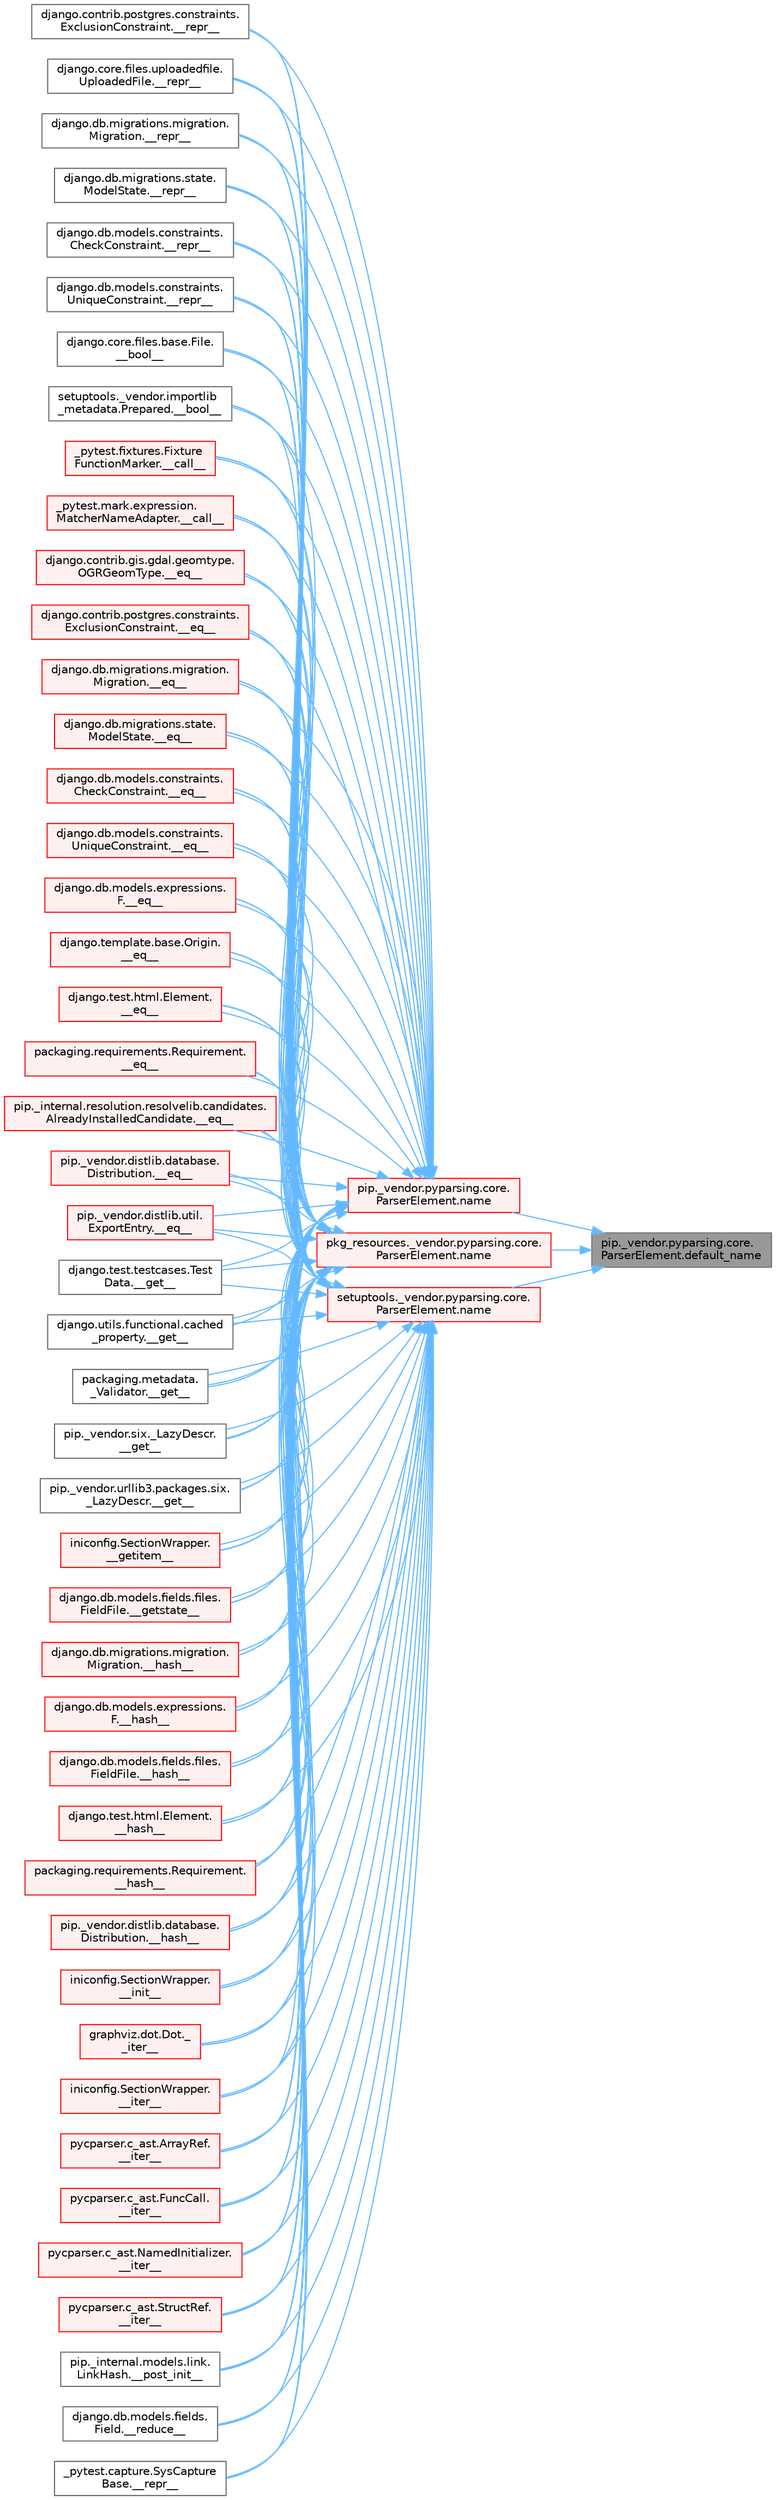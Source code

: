 digraph "pip._vendor.pyparsing.core.ParserElement.default_name"
{
 // LATEX_PDF_SIZE
  bgcolor="transparent";
  edge [fontname=Helvetica,fontsize=10,labelfontname=Helvetica,labelfontsize=10];
  node [fontname=Helvetica,fontsize=10,shape=box,height=0.2,width=0.4];
  rankdir="RL";
  Node1 [id="Node000001",label="pip._vendor.pyparsing.core.\lParserElement.default_name",height=0.2,width=0.4,color="gray40", fillcolor="grey60", style="filled", fontcolor="black",tooltip=" "];
  Node1 -> Node2 [id="edge1_Node000001_Node000002",dir="back",color="steelblue1",style="solid",tooltip=" "];
  Node2 [id="Node000002",label="pip._vendor.pyparsing.core.\lParserElement.name",height=0.2,width=0.4,color="red", fillcolor="#FFF0F0", style="filled",URL="$classpip_1_1__vendor_1_1pyparsing_1_1core_1_1_parser_element.html#ad7db196655f86eaadabd81c40af25717",tooltip=" "];
  Node2 -> Node3 [id="edge2_Node000002_Node000003",dir="back",color="steelblue1",style="solid",tooltip=" "];
  Node3 [id="Node000003",label="django.core.files.base.File.\l__bool__",height=0.2,width=0.4,color="grey40", fillcolor="white", style="filled",URL="$classdjango_1_1core_1_1files_1_1base_1_1_file.html#adf07dd46020c7160b2257d9e3da4bc43",tooltip=" "];
  Node2 -> Node4 [id="edge3_Node000002_Node000004",dir="back",color="steelblue1",style="solid",tooltip=" "];
  Node4 [id="Node000004",label="setuptools._vendor.importlib\l_metadata.Prepared.__bool__",height=0.2,width=0.4,color="grey40", fillcolor="white", style="filled",URL="$classsetuptools_1_1__vendor_1_1importlib__metadata_1_1_prepared.html#a0395661b38fe11742f24c0482962b913",tooltip=" "];
  Node2 -> Node5 [id="edge4_Node000002_Node000005",dir="back",color="steelblue1",style="solid",tooltip=" "];
  Node5 [id="Node000005",label="_pytest.fixtures.Fixture\lFunctionMarker.__call__",height=0.2,width=0.4,color="red", fillcolor="#FFF0F0", style="filled",URL="$class__pytest_1_1fixtures_1_1_fixture_function_marker.html#acc9c789cb8d19388b24d740159ba305d",tooltip=" "];
  Node2 -> Node8 [id="edge5_Node000002_Node000008",dir="back",color="steelblue1",style="solid",tooltip=" "];
  Node8 [id="Node000008",label="_pytest.mark.expression.\lMatcherNameAdapter.__call__",height=0.2,width=0.4,color="red", fillcolor="#FFF0F0", style="filled",URL="$class__pytest_1_1mark_1_1expression_1_1_matcher_name_adapter.html#a7ecd7564e2e67d5ac026d25db1466389",tooltip=" "];
  Node2 -> Node9 [id="edge6_Node000002_Node000009",dir="back",color="steelblue1",style="solid",tooltip=" "];
  Node9 [id="Node000009",label="django.contrib.gis.gdal.geomtype.\lOGRGeomType.__eq__",height=0.2,width=0.4,color="red", fillcolor="#FFF0F0", style="filled",URL="$classdjango_1_1contrib_1_1gis_1_1gdal_1_1geomtype_1_1_o_g_r_geom_type.html#a878253f899634c312b64add448108474",tooltip=" "];
  Node2 -> Node18 [id="edge7_Node000002_Node000018",dir="back",color="steelblue1",style="solid",tooltip=" "];
  Node18 [id="Node000018",label="django.contrib.postgres.constraints.\lExclusionConstraint.__eq__",height=0.2,width=0.4,color="red", fillcolor="#FFF0F0", style="filled",URL="$classdjango_1_1contrib_1_1postgres_1_1constraints_1_1_exclusion_constraint.html#af496d048323e51177e1239475f9fe47c",tooltip=" "];
  Node2 -> Node19 [id="edge8_Node000002_Node000019",dir="back",color="steelblue1",style="solid",tooltip=" "];
  Node19 [id="Node000019",label="django.db.migrations.migration.\lMigration.__eq__",height=0.2,width=0.4,color="red", fillcolor="#FFF0F0", style="filled",URL="$classdjango_1_1db_1_1migrations_1_1migration_1_1_migration.html#a0234090d18f01ee0a7a23b98a036ac79",tooltip=" "];
  Node2 -> Node20 [id="edge9_Node000002_Node000020",dir="back",color="steelblue1",style="solid",tooltip=" "];
  Node20 [id="Node000020",label="django.db.migrations.state.\lModelState.__eq__",height=0.2,width=0.4,color="red", fillcolor="#FFF0F0", style="filled",URL="$classdjango_1_1db_1_1migrations_1_1state_1_1_model_state.html#ae338faa36574cfa53f86dac5ac80176d",tooltip=" "];
  Node2 -> Node21 [id="edge10_Node000002_Node000021",dir="back",color="steelblue1",style="solid",tooltip=" "];
  Node21 [id="Node000021",label="django.db.models.constraints.\lCheckConstraint.__eq__",height=0.2,width=0.4,color="red", fillcolor="#FFF0F0", style="filled",URL="$classdjango_1_1db_1_1models_1_1constraints_1_1_check_constraint.html#a55875a553e53009967129f8b8a269475",tooltip=" "];
  Node2 -> Node22 [id="edge11_Node000002_Node000022",dir="back",color="steelblue1",style="solid",tooltip=" "];
  Node22 [id="Node000022",label="django.db.models.constraints.\lUniqueConstraint.__eq__",height=0.2,width=0.4,color="red", fillcolor="#FFF0F0", style="filled",URL="$classdjango_1_1db_1_1models_1_1constraints_1_1_unique_constraint.html#a1a877e5c6def4673a480b3fd44e3ad19",tooltip=" "];
  Node2 -> Node23 [id="edge12_Node000002_Node000023",dir="back",color="steelblue1",style="solid",tooltip=" "];
  Node23 [id="Node000023",label="django.db.models.expressions.\lF.__eq__",height=0.2,width=0.4,color="red", fillcolor="#FFF0F0", style="filled",URL="$classdjango_1_1db_1_1models_1_1expressions_1_1_f.html#ae5a4762383529ca2924f76683eede0d2",tooltip=" "];
  Node2 -> Node24 [id="edge13_Node000002_Node000024",dir="back",color="steelblue1",style="solid",tooltip=" "];
  Node24 [id="Node000024",label="django.template.base.Origin.\l__eq__",height=0.2,width=0.4,color="red", fillcolor="#FFF0F0", style="filled",URL="$classdjango_1_1template_1_1base_1_1_origin.html#aceaf6f15e79a904eef75db1caa454d5c",tooltip=" "];
  Node2 -> Node25 [id="edge14_Node000002_Node000025",dir="back",color="steelblue1",style="solid",tooltip=" "];
  Node25 [id="Node000025",label="django.test.html.Element.\l__eq__",height=0.2,width=0.4,color="red", fillcolor="#FFF0F0", style="filled",URL="$classdjango_1_1test_1_1html_1_1_element.html#a287e83f2ae4a6f13b9e00d7b70ee5d47",tooltip=" "];
  Node2 -> Node26 [id="edge15_Node000002_Node000026",dir="back",color="steelblue1",style="solid",tooltip=" "];
  Node26 [id="Node000026",label="packaging.requirements.Requirement.\l__eq__",height=0.2,width=0.4,color="red", fillcolor="#FFF0F0", style="filled",URL="$classpackaging_1_1requirements_1_1_requirement.html#ae285c586a0e8b9e700b0f5f25e2c2671",tooltip=" "];
  Node2 -> Node27 [id="edge16_Node000002_Node000027",dir="back",color="steelblue1",style="solid",tooltip=" "];
  Node27 [id="Node000027",label="pip._internal.resolution.resolvelib.candidates.\lAlreadyInstalledCandidate.__eq__",height=0.2,width=0.4,color="red", fillcolor="#FFF0F0", style="filled",URL="$classpip_1_1__internal_1_1resolution_1_1resolvelib_1_1candidates_1_1_already_installed_candidate.html#a94393be14236fb68b64ac2b9f1e89d53",tooltip=" "];
  Node2 -> Node28 [id="edge17_Node000002_Node000028",dir="back",color="steelblue1",style="solid",tooltip=" "];
  Node28 [id="Node000028",label="pip._vendor.distlib.database.\lDistribution.__eq__",height=0.2,width=0.4,color="red", fillcolor="#FFF0F0", style="filled",URL="$classpip_1_1__vendor_1_1distlib_1_1database_1_1_distribution.html#aba7030b239fad6f8faac6fcb9bec27c2",tooltip=" "];
  Node2 -> Node29 [id="edge18_Node000002_Node000029",dir="back",color="steelblue1",style="solid",tooltip=" "];
  Node29 [id="Node000029",label="pip._vendor.distlib.util.\lExportEntry.__eq__",height=0.2,width=0.4,color="red", fillcolor="#FFF0F0", style="filled",URL="$classpip_1_1__vendor_1_1distlib_1_1util_1_1_export_entry.html#a0fb0e6e2d6aa56973f97290b051c5709",tooltip=" "];
  Node2 -> Node30 [id="edge19_Node000002_Node000030",dir="back",color="steelblue1",style="solid",tooltip=" "];
  Node30 [id="Node000030",label="django.test.testcases.Test\lData.__get__",height=0.2,width=0.4,color="grey40", fillcolor="white", style="filled",URL="$classdjango_1_1test_1_1testcases_1_1_test_data.html#a6b90c1a9262cf266d34b5e5faa257454",tooltip=" "];
  Node2 -> Node31 [id="edge20_Node000002_Node000031",dir="back",color="steelblue1",style="solid",tooltip=" "];
  Node31 [id="Node000031",label="django.utils.functional.cached\l_property.__get__",height=0.2,width=0.4,color="grey40", fillcolor="white", style="filled",URL="$classdjango_1_1utils_1_1functional_1_1cached__property.html#aea06f0393fa1ebeb0e878b1df50e0ea6",tooltip=" "];
  Node2 -> Node32 [id="edge21_Node000002_Node000032",dir="back",color="steelblue1",style="solid",tooltip=" "];
  Node32 [id="Node000032",label="packaging.metadata.\l_Validator.__get__",height=0.2,width=0.4,color="grey40", fillcolor="white", style="filled",URL="$classpackaging_1_1metadata_1_1___validator.html#aee57fdc6ee4e64af0551e761a2339d22",tooltip=" "];
  Node2 -> Node33 [id="edge22_Node000002_Node000033",dir="back",color="steelblue1",style="solid",tooltip=" "];
  Node33 [id="Node000033",label="pip._vendor.six._LazyDescr.\l__get__",height=0.2,width=0.4,color="grey40", fillcolor="white", style="filled",URL="$classpip_1_1__vendor_1_1six_1_1___lazy_descr.html#aeb559285af794a2be524d8e532244a3e",tooltip=" "];
  Node2 -> Node34 [id="edge23_Node000002_Node000034",dir="back",color="steelblue1",style="solid",tooltip=" "];
  Node34 [id="Node000034",label="pip._vendor.urllib3.packages.six.\l_LazyDescr.__get__",height=0.2,width=0.4,color="grey40", fillcolor="white", style="filled",URL="$classpip_1_1__vendor_1_1urllib3_1_1packages_1_1six_1_1___lazy_descr.html#a08ccd0501dd1c57d35df463db038355d",tooltip=" "];
  Node2 -> Node35 [id="edge24_Node000002_Node000035",dir="back",color="steelblue1",style="solid",tooltip=" "];
  Node35 [id="Node000035",label="iniconfig.SectionWrapper.\l__getitem__",height=0.2,width=0.4,color="red", fillcolor="#FFF0F0", style="filled",URL="$classiniconfig_1_1_section_wrapper.html#a3fc976958f26ef38b05fa3a8e6df2a4e",tooltip=" "];
  Node2 -> Node969 [id="edge25_Node000002_Node000969",dir="back",color="steelblue1",style="solid",tooltip=" "];
  Node969 [id="Node000969",label="django.db.models.fields.files.\lFieldFile.__getstate__",height=0.2,width=0.4,color="red", fillcolor="#FFF0F0", style="filled",URL="$classdjango_1_1db_1_1models_1_1fields_1_1files_1_1_field_file.html#abe72652d5f16633f345ef032fd8e3b5c",tooltip=" "];
  Node2 -> Node971 [id="edge26_Node000002_Node000971",dir="back",color="steelblue1",style="solid",tooltip=" "];
  Node971 [id="Node000971",label="django.db.migrations.migration.\lMigration.__hash__",height=0.2,width=0.4,color="red", fillcolor="#FFF0F0", style="filled",URL="$classdjango_1_1db_1_1migrations_1_1migration_1_1_migration.html#aae8f7f62ce57be42f7b5af2e49edf919",tooltip=" "];
  Node2 -> Node972 [id="edge27_Node000002_Node000972",dir="back",color="steelblue1",style="solid",tooltip=" "];
  Node972 [id="Node000972",label="django.db.models.expressions.\lF.__hash__",height=0.2,width=0.4,color="red", fillcolor="#FFF0F0", style="filled",URL="$classdjango_1_1db_1_1models_1_1expressions_1_1_f.html#a6431516addfd350b0b6ed0e51165f7c1",tooltip=" "];
  Node2 -> Node973 [id="edge28_Node000002_Node000973",dir="back",color="steelblue1",style="solid",tooltip=" "];
  Node973 [id="Node000973",label="django.db.models.fields.files.\lFieldFile.__hash__",height=0.2,width=0.4,color="red", fillcolor="#FFF0F0", style="filled",URL="$classdjango_1_1db_1_1models_1_1fields_1_1files_1_1_field_file.html#a3d0916f2296d973216a37e30a933c401",tooltip=" "];
  Node2 -> Node974 [id="edge29_Node000002_Node000974",dir="back",color="steelblue1",style="solid",tooltip=" "];
  Node974 [id="Node000974",label="django.test.html.Element.\l__hash__",height=0.2,width=0.4,color="red", fillcolor="#FFF0F0", style="filled",URL="$classdjango_1_1test_1_1html_1_1_element.html#a9e783fdad624f8860a95fe7662ea85f3",tooltip=" "];
  Node2 -> Node975 [id="edge30_Node000002_Node000975",dir="back",color="steelblue1",style="solid",tooltip=" "];
  Node975 [id="Node000975",label="packaging.requirements.Requirement.\l__hash__",height=0.2,width=0.4,color="red", fillcolor="#FFF0F0", style="filled",URL="$classpackaging_1_1requirements_1_1_requirement.html#a69426ed6e3cc347033b3096195023bfc",tooltip=" "];
  Node2 -> Node976 [id="edge31_Node000002_Node000976",dir="back",color="steelblue1",style="solid",tooltip=" "];
  Node976 [id="Node000976",label="pip._vendor.distlib.database.\lDistribution.__hash__",height=0.2,width=0.4,color="red", fillcolor="#FFF0F0", style="filled",URL="$classpip_1_1__vendor_1_1distlib_1_1database_1_1_distribution.html#af9d117c9909f8cbf07f12c723b145c3b",tooltip=" "];
  Node2 -> Node977 [id="edge32_Node000002_Node000977",dir="back",color="steelblue1",style="solid",tooltip=" "];
  Node977 [id="Node000977",label="iniconfig.SectionWrapper.\l__init__",height=0.2,width=0.4,color="red", fillcolor="#FFF0F0", style="filled",URL="$classiniconfig_1_1_section_wrapper.html#ac789fd178fa19b9e39994b6f79265620",tooltip=" "];
  Node2 -> Node978 [id="edge33_Node000002_Node000978",dir="back",color="steelblue1",style="solid",tooltip=" "];
  Node978 [id="Node000978",label="graphviz.dot.Dot._\l_iter__",height=0.2,width=0.4,color="red", fillcolor="#FFF0F0", style="filled",URL="$classgraphviz_1_1dot_1_1_dot.html#ad581ae397ceb7e0bef9698433ce3a2a4",tooltip=" "];
  Node2 -> Node979 [id="edge34_Node000002_Node000979",dir="back",color="steelblue1",style="solid",tooltip=" "];
  Node979 [id="Node000979",label="iniconfig.SectionWrapper.\l__iter__",height=0.2,width=0.4,color="red", fillcolor="#FFF0F0", style="filled",URL="$classiniconfig_1_1_section_wrapper.html#a7cd33b3569c0daafd76e11dcaf5bfdf2",tooltip=" "];
  Node2 -> Node980 [id="edge35_Node000002_Node000980",dir="back",color="steelblue1",style="solid",tooltip=" "];
  Node980 [id="Node000980",label="pycparser.c_ast.ArrayRef.\l__iter__",height=0.2,width=0.4,color="red", fillcolor="#FFF0F0", style="filled",URL="$classpycparser_1_1c__ast_1_1_array_ref.html#a1a69033eb783e23c22da33fe4f791b6d",tooltip=" "];
  Node2 -> Node981 [id="edge36_Node000002_Node000981",dir="back",color="steelblue1",style="solid",tooltip=" "];
  Node981 [id="Node000981",label="pycparser.c_ast.FuncCall.\l__iter__",height=0.2,width=0.4,color="red", fillcolor="#FFF0F0", style="filled",URL="$classpycparser_1_1c__ast_1_1_func_call.html#af6a1cc2e46c11f1e12f06f9e2de94fd5",tooltip=" "];
  Node2 -> Node982 [id="edge37_Node000002_Node000982",dir="back",color="steelblue1",style="solid",tooltip=" "];
  Node982 [id="Node000982",label="pycparser.c_ast.NamedInitializer.\l__iter__",height=0.2,width=0.4,color="red", fillcolor="#FFF0F0", style="filled",URL="$classpycparser_1_1c__ast_1_1_named_initializer.html#ae4d6e91327cfec771f7a0579cfb7d235",tooltip=" "];
  Node2 -> Node983 [id="edge38_Node000002_Node000983",dir="back",color="steelblue1",style="solid",tooltip=" "];
  Node983 [id="Node000983",label="pycparser.c_ast.StructRef.\l__iter__",height=0.2,width=0.4,color="red", fillcolor="#FFF0F0", style="filled",URL="$classpycparser_1_1c__ast_1_1_struct_ref.html#adc730771fdefc02f37b63af08abc8a74",tooltip=" "];
  Node2 -> Node984 [id="edge39_Node000002_Node000984",dir="back",color="steelblue1",style="solid",tooltip=" "];
  Node984 [id="Node000984",label="pip._internal.models.link.\lLinkHash.__post_init__",height=0.2,width=0.4,color="grey40", fillcolor="white", style="filled",URL="$classpip_1_1__internal_1_1models_1_1link_1_1_link_hash.html#ab5f65bc8f56bb0c7792cd375989032bc",tooltip=" "];
  Node2 -> Node985 [id="edge40_Node000002_Node000985",dir="back",color="steelblue1",style="solid",tooltip=" "];
  Node985 [id="Node000985",label="django.db.models.fields.\lField.__reduce__",height=0.2,width=0.4,color="grey40", fillcolor="white", style="filled",URL="$classdjango_1_1db_1_1models_1_1fields_1_1_field.html#af288ea77bf31d6b7a738396bdc88d22d",tooltip=" "];
  Node2 -> Node986 [id="edge41_Node000002_Node000986",dir="back",color="steelblue1",style="solid",tooltip=" "];
  Node986 [id="Node000986",label="_pytest.capture.SysCapture\lBase.__repr__",height=0.2,width=0.4,color="grey40", fillcolor="white", style="filled",URL="$class__pytest_1_1capture_1_1_sys_capture_base.html#abfe2012f2a8841c51848da2d06ccb2d6",tooltip=" "];
  Node2 -> Node491 [id="edge42_Node000002_Node000491",dir="back",color="steelblue1",style="solid",tooltip=" "];
  Node491 [id="Node000491",label="django.contrib.postgres.constraints.\lExclusionConstraint.__repr__",height=0.2,width=0.4,color="grey40", fillcolor="white", style="filled",URL="$classdjango_1_1contrib_1_1postgres_1_1constraints_1_1_exclusion_constraint.html#a0771594ced240daa3e783f821d28adb5",tooltip=" "];
  Node2 -> Node987 [id="edge43_Node000002_Node000987",dir="back",color="steelblue1",style="solid",tooltip=" "];
  Node987 [id="Node000987",label="django.core.files.uploadedfile.\lUploadedFile.__repr__",height=0.2,width=0.4,color="grey40", fillcolor="white", style="filled",URL="$classdjango_1_1core_1_1files_1_1uploadedfile_1_1_uploaded_file.html#a0ce18993b41ac813512e64e46da52cb0",tooltip=" "];
  Node2 -> Node988 [id="edge44_Node000002_Node000988",dir="back",color="steelblue1",style="solid",tooltip=" "];
  Node988 [id="Node000988",label="django.db.migrations.migration.\lMigration.__repr__",height=0.2,width=0.4,color="grey40", fillcolor="white", style="filled",URL="$classdjango_1_1db_1_1migrations_1_1migration_1_1_migration.html#a14a7c4cecb60a4c4cbaaa284669c42c8",tooltip=" "];
  Node2 -> Node989 [id="edge45_Node000002_Node000989",dir="back",color="steelblue1",style="solid",tooltip=" "];
  Node989 [id="Node000989",label="django.db.migrations.state.\lModelState.__repr__",height=0.2,width=0.4,color="grey40", fillcolor="white", style="filled",URL="$classdjango_1_1db_1_1migrations_1_1state_1_1_model_state.html#a0045bbb7deecc184067c91dcf81c5d93",tooltip=" "];
  Node2 -> Node773 [id="edge46_Node000002_Node000773",dir="back",color="steelblue1",style="solid",tooltip=" "];
  Node773 [id="Node000773",label="django.db.models.constraints.\lCheckConstraint.__repr__",height=0.2,width=0.4,color="grey40", fillcolor="white", style="filled",URL="$classdjango_1_1db_1_1models_1_1constraints_1_1_check_constraint.html#a5ee1e990e7235f77706fa7da45651b5f",tooltip=" "];
  Node2 -> Node492 [id="edge47_Node000002_Node000492",dir="back",color="steelblue1",style="solid",tooltip=" "];
  Node492 [id="Node000492",label="django.db.models.constraints.\lUniqueConstraint.__repr__",height=0.2,width=0.4,color="grey40", fillcolor="white", style="filled",URL="$classdjango_1_1db_1_1models_1_1constraints_1_1_unique_constraint.html#a182454ed288d36d2033f34e2442e63b6",tooltip=" "];
  Node1 -> Node2329 [id="edge48_Node000001_Node002329",dir="back",color="steelblue1",style="solid",tooltip=" "];
  Node2329 [id="Node002329",label="pkg_resources._vendor.pyparsing.core.\lParserElement.name",height=0.2,width=0.4,color="red", fillcolor="#FFF0F0", style="filled",URL="$classpkg__resources_1_1__vendor_1_1pyparsing_1_1core_1_1_parser_element.html#abf3887f5a60cd87875ad9ce57ba0ec6a",tooltip=" "];
  Node2329 -> Node3 [id="edge49_Node002329_Node000003",dir="back",color="steelblue1",style="solid",tooltip=" "];
  Node2329 -> Node4 [id="edge50_Node002329_Node000004",dir="back",color="steelblue1",style="solid",tooltip=" "];
  Node2329 -> Node5 [id="edge51_Node002329_Node000005",dir="back",color="steelblue1",style="solid",tooltip=" "];
  Node2329 -> Node8 [id="edge52_Node002329_Node000008",dir="back",color="steelblue1",style="solid",tooltip=" "];
  Node2329 -> Node9 [id="edge53_Node002329_Node000009",dir="back",color="steelblue1",style="solid",tooltip=" "];
  Node2329 -> Node18 [id="edge54_Node002329_Node000018",dir="back",color="steelblue1",style="solid",tooltip=" "];
  Node2329 -> Node19 [id="edge55_Node002329_Node000019",dir="back",color="steelblue1",style="solid",tooltip=" "];
  Node2329 -> Node20 [id="edge56_Node002329_Node000020",dir="back",color="steelblue1",style="solid",tooltip=" "];
  Node2329 -> Node21 [id="edge57_Node002329_Node000021",dir="back",color="steelblue1",style="solid",tooltip=" "];
  Node2329 -> Node22 [id="edge58_Node002329_Node000022",dir="back",color="steelblue1",style="solid",tooltip=" "];
  Node2329 -> Node23 [id="edge59_Node002329_Node000023",dir="back",color="steelblue1",style="solid",tooltip=" "];
  Node2329 -> Node24 [id="edge60_Node002329_Node000024",dir="back",color="steelblue1",style="solid",tooltip=" "];
  Node2329 -> Node25 [id="edge61_Node002329_Node000025",dir="back",color="steelblue1",style="solid",tooltip=" "];
  Node2329 -> Node26 [id="edge62_Node002329_Node000026",dir="back",color="steelblue1",style="solid",tooltip=" "];
  Node2329 -> Node27 [id="edge63_Node002329_Node000027",dir="back",color="steelblue1",style="solid",tooltip=" "];
  Node2329 -> Node28 [id="edge64_Node002329_Node000028",dir="back",color="steelblue1",style="solid",tooltip=" "];
  Node2329 -> Node29 [id="edge65_Node002329_Node000029",dir="back",color="steelblue1",style="solid",tooltip=" "];
  Node2329 -> Node30 [id="edge66_Node002329_Node000030",dir="back",color="steelblue1",style="solid",tooltip=" "];
  Node2329 -> Node31 [id="edge67_Node002329_Node000031",dir="back",color="steelblue1",style="solid",tooltip=" "];
  Node2329 -> Node32 [id="edge68_Node002329_Node000032",dir="back",color="steelblue1",style="solid",tooltip=" "];
  Node2329 -> Node33 [id="edge69_Node002329_Node000033",dir="back",color="steelblue1",style="solid",tooltip=" "];
  Node2329 -> Node34 [id="edge70_Node002329_Node000034",dir="back",color="steelblue1",style="solid",tooltip=" "];
  Node2329 -> Node35 [id="edge71_Node002329_Node000035",dir="back",color="steelblue1",style="solid",tooltip=" "];
  Node2329 -> Node969 [id="edge72_Node002329_Node000969",dir="back",color="steelblue1",style="solid",tooltip=" "];
  Node2329 -> Node971 [id="edge73_Node002329_Node000971",dir="back",color="steelblue1",style="solid",tooltip=" "];
  Node2329 -> Node972 [id="edge74_Node002329_Node000972",dir="back",color="steelblue1",style="solid",tooltip=" "];
  Node2329 -> Node973 [id="edge75_Node002329_Node000973",dir="back",color="steelblue1",style="solid",tooltip=" "];
  Node2329 -> Node974 [id="edge76_Node002329_Node000974",dir="back",color="steelblue1",style="solid",tooltip=" "];
  Node2329 -> Node975 [id="edge77_Node002329_Node000975",dir="back",color="steelblue1",style="solid",tooltip=" "];
  Node2329 -> Node976 [id="edge78_Node002329_Node000976",dir="back",color="steelblue1",style="solid",tooltip=" "];
  Node2329 -> Node977 [id="edge79_Node002329_Node000977",dir="back",color="steelblue1",style="solid",tooltip=" "];
  Node2329 -> Node978 [id="edge80_Node002329_Node000978",dir="back",color="steelblue1",style="solid",tooltip=" "];
  Node2329 -> Node979 [id="edge81_Node002329_Node000979",dir="back",color="steelblue1",style="solid",tooltip=" "];
  Node2329 -> Node980 [id="edge82_Node002329_Node000980",dir="back",color="steelblue1",style="solid",tooltip=" "];
  Node2329 -> Node981 [id="edge83_Node002329_Node000981",dir="back",color="steelblue1",style="solid",tooltip=" "];
  Node2329 -> Node982 [id="edge84_Node002329_Node000982",dir="back",color="steelblue1",style="solid",tooltip=" "];
  Node2329 -> Node983 [id="edge85_Node002329_Node000983",dir="back",color="steelblue1",style="solid",tooltip=" "];
  Node2329 -> Node984 [id="edge86_Node002329_Node000984",dir="back",color="steelblue1",style="solid",tooltip=" "];
  Node2329 -> Node985 [id="edge87_Node002329_Node000985",dir="back",color="steelblue1",style="solid",tooltip=" "];
  Node2329 -> Node986 [id="edge88_Node002329_Node000986",dir="back",color="steelblue1",style="solid",tooltip=" "];
  Node2329 -> Node491 [id="edge89_Node002329_Node000491",dir="back",color="steelblue1",style="solid",tooltip=" "];
  Node2329 -> Node987 [id="edge90_Node002329_Node000987",dir="back",color="steelblue1",style="solid",tooltip=" "];
  Node2329 -> Node988 [id="edge91_Node002329_Node000988",dir="back",color="steelblue1",style="solid",tooltip=" "];
  Node2329 -> Node989 [id="edge92_Node002329_Node000989",dir="back",color="steelblue1",style="solid",tooltip=" "];
  Node2329 -> Node773 [id="edge93_Node002329_Node000773",dir="back",color="steelblue1",style="solid",tooltip=" "];
  Node2329 -> Node492 [id="edge94_Node002329_Node000492",dir="back",color="steelblue1",style="solid",tooltip=" "];
  Node1 -> Node2330 [id="edge95_Node000001_Node002330",dir="back",color="steelblue1",style="solid",tooltip=" "];
  Node2330 [id="Node002330",label="setuptools._vendor.pyparsing.core.\lParserElement.name",height=0.2,width=0.4,color="red", fillcolor="#FFF0F0", style="filled",URL="$classsetuptools_1_1__vendor_1_1pyparsing_1_1core_1_1_parser_element.html#a575ae3b20b199ff90bc942cf2179084f",tooltip=" "];
  Node2330 -> Node3 [id="edge96_Node002330_Node000003",dir="back",color="steelblue1",style="solid",tooltip=" "];
  Node2330 -> Node4 [id="edge97_Node002330_Node000004",dir="back",color="steelblue1",style="solid",tooltip=" "];
  Node2330 -> Node5 [id="edge98_Node002330_Node000005",dir="back",color="steelblue1",style="solid",tooltip=" "];
  Node2330 -> Node8 [id="edge99_Node002330_Node000008",dir="back",color="steelblue1",style="solid",tooltip=" "];
  Node2330 -> Node9 [id="edge100_Node002330_Node000009",dir="back",color="steelblue1",style="solid",tooltip=" "];
  Node2330 -> Node18 [id="edge101_Node002330_Node000018",dir="back",color="steelblue1",style="solid",tooltip=" "];
  Node2330 -> Node19 [id="edge102_Node002330_Node000019",dir="back",color="steelblue1",style="solid",tooltip=" "];
  Node2330 -> Node20 [id="edge103_Node002330_Node000020",dir="back",color="steelblue1",style="solid",tooltip=" "];
  Node2330 -> Node21 [id="edge104_Node002330_Node000021",dir="back",color="steelblue1",style="solid",tooltip=" "];
  Node2330 -> Node22 [id="edge105_Node002330_Node000022",dir="back",color="steelblue1",style="solid",tooltip=" "];
  Node2330 -> Node23 [id="edge106_Node002330_Node000023",dir="back",color="steelblue1",style="solid",tooltip=" "];
  Node2330 -> Node24 [id="edge107_Node002330_Node000024",dir="back",color="steelblue1",style="solid",tooltip=" "];
  Node2330 -> Node25 [id="edge108_Node002330_Node000025",dir="back",color="steelblue1",style="solid",tooltip=" "];
  Node2330 -> Node26 [id="edge109_Node002330_Node000026",dir="back",color="steelblue1",style="solid",tooltip=" "];
  Node2330 -> Node27 [id="edge110_Node002330_Node000027",dir="back",color="steelblue1",style="solid",tooltip=" "];
  Node2330 -> Node28 [id="edge111_Node002330_Node000028",dir="back",color="steelblue1",style="solid",tooltip=" "];
  Node2330 -> Node29 [id="edge112_Node002330_Node000029",dir="back",color="steelblue1",style="solid",tooltip=" "];
  Node2330 -> Node30 [id="edge113_Node002330_Node000030",dir="back",color="steelblue1",style="solid",tooltip=" "];
  Node2330 -> Node31 [id="edge114_Node002330_Node000031",dir="back",color="steelblue1",style="solid",tooltip=" "];
  Node2330 -> Node32 [id="edge115_Node002330_Node000032",dir="back",color="steelblue1",style="solid",tooltip=" "];
  Node2330 -> Node33 [id="edge116_Node002330_Node000033",dir="back",color="steelblue1",style="solid",tooltip=" "];
  Node2330 -> Node34 [id="edge117_Node002330_Node000034",dir="back",color="steelblue1",style="solid",tooltip=" "];
  Node2330 -> Node35 [id="edge118_Node002330_Node000035",dir="back",color="steelblue1",style="solid",tooltip=" "];
  Node2330 -> Node969 [id="edge119_Node002330_Node000969",dir="back",color="steelblue1",style="solid",tooltip=" "];
  Node2330 -> Node971 [id="edge120_Node002330_Node000971",dir="back",color="steelblue1",style="solid",tooltip=" "];
  Node2330 -> Node972 [id="edge121_Node002330_Node000972",dir="back",color="steelblue1",style="solid",tooltip=" "];
  Node2330 -> Node973 [id="edge122_Node002330_Node000973",dir="back",color="steelblue1",style="solid",tooltip=" "];
  Node2330 -> Node974 [id="edge123_Node002330_Node000974",dir="back",color="steelblue1",style="solid",tooltip=" "];
  Node2330 -> Node975 [id="edge124_Node002330_Node000975",dir="back",color="steelblue1",style="solid",tooltip=" "];
  Node2330 -> Node976 [id="edge125_Node002330_Node000976",dir="back",color="steelblue1",style="solid",tooltip=" "];
  Node2330 -> Node977 [id="edge126_Node002330_Node000977",dir="back",color="steelblue1",style="solid",tooltip=" "];
  Node2330 -> Node978 [id="edge127_Node002330_Node000978",dir="back",color="steelblue1",style="solid",tooltip=" "];
  Node2330 -> Node979 [id="edge128_Node002330_Node000979",dir="back",color="steelblue1",style="solid",tooltip=" "];
  Node2330 -> Node980 [id="edge129_Node002330_Node000980",dir="back",color="steelblue1",style="solid",tooltip=" "];
  Node2330 -> Node981 [id="edge130_Node002330_Node000981",dir="back",color="steelblue1",style="solid",tooltip=" "];
  Node2330 -> Node982 [id="edge131_Node002330_Node000982",dir="back",color="steelblue1",style="solid",tooltip=" "];
  Node2330 -> Node983 [id="edge132_Node002330_Node000983",dir="back",color="steelblue1",style="solid",tooltip=" "];
  Node2330 -> Node984 [id="edge133_Node002330_Node000984",dir="back",color="steelblue1",style="solid",tooltip=" "];
  Node2330 -> Node985 [id="edge134_Node002330_Node000985",dir="back",color="steelblue1",style="solid",tooltip=" "];
  Node2330 -> Node986 [id="edge135_Node002330_Node000986",dir="back",color="steelblue1",style="solid",tooltip=" "];
  Node2330 -> Node491 [id="edge136_Node002330_Node000491",dir="back",color="steelblue1",style="solid",tooltip=" "];
  Node2330 -> Node987 [id="edge137_Node002330_Node000987",dir="back",color="steelblue1",style="solid",tooltip=" "];
  Node2330 -> Node988 [id="edge138_Node002330_Node000988",dir="back",color="steelblue1",style="solid",tooltip=" "];
  Node2330 -> Node989 [id="edge139_Node002330_Node000989",dir="back",color="steelblue1",style="solid",tooltip=" "];
  Node2330 -> Node773 [id="edge140_Node002330_Node000773",dir="back",color="steelblue1",style="solid",tooltip=" "];
  Node2330 -> Node492 [id="edge141_Node002330_Node000492",dir="back",color="steelblue1",style="solid",tooltip=" "];
}
